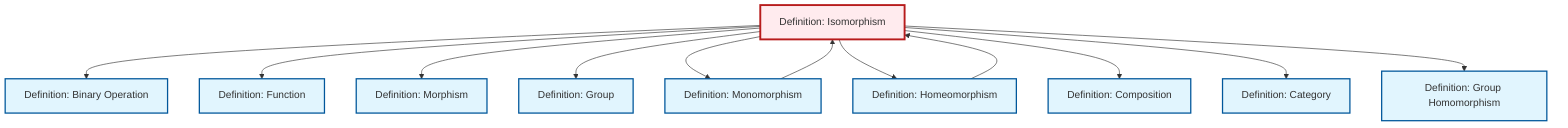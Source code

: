 graph TD
    classDef definition fill:#e1f5fe,stroke:#01579b,stroke-width:2px
    classDef theorem fill:#f3e5f5,stroke:#4a148c,stroke-width:2px
    classDef axiom fill:#fff3e0,stroke:#e65100,stroke-width:2px
    classDef example fill:#e8f5e9,stroke:#1b5e20,stroke-width:2px
    classDef current fill:#ffebee,stroke:#b71c1c,stroke-width:3px
    def-isomorphism["Definition: Isomorphism"]:::definition
    def-composition["Definition: Composition"]:::definition
    def-binary-operation["Definition: Binary Operation"]:::definition
    def-function["Definition: Function"]:::definition
    def-category["Definition: Category"]:::definition
    def-homeomorphism["Definition: Homeomorphism"]:::definition
    def-group["Definition: Group"]:::definition
    def-morphism["Definition: Morphism"]:::definition
    def-monomorphism["Definition: Monomorphism"]:::definition
    def-homomorphism["Definition: Group Homomorphism"]:::definition
    def-isomorphism --> def-binary-operation
    def-isomorphism --> def-function
    def-isomorphism --> def-morphism
    def-isomorphism --> def-group
    def-isomorphism --> def-monomorphism
    def-isomorphism --> def-homeomorphism
    def-isomorphism --> def-composition
    def-isomorphism --> def-category
    def-monomorphism --> def-isomorphism
    def-homeomorphism --> def-isomorphism
    def-isomorphism --> def-homomorphism
    class def-isomorphism current